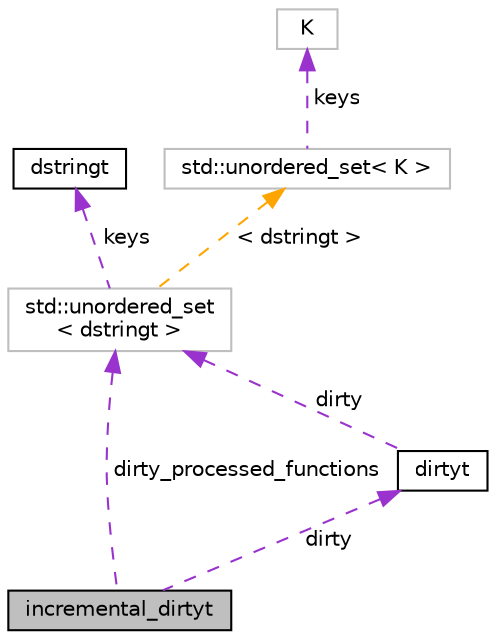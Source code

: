 digraph "incremental_dirtyt"
{
 // LATEX_PDF_SIZE
  bgcolor="transparent";
  edge [fontname="Helvetica",fontsize="10",labelfontname="Helvetica",labelfontsize="10"];
  node [fontname="Helvetica",fontsize="10",shape=record];
  Node1 [label="incremental_dirtyt",height=0.2,width=0.4,color="black", fillcolor="grey75", style="filled", fontcolor="black",tooltip="Wrapper for dirtyt that permits incremental population, ensuring each function is analysed exactly on..."];
  Node2 -> Node1 [dir="back",color="darkorchid3",fontsize="10",style="dashed",label=" dirty_processed_functions" ,fontname="Helvetica"];
  Node2 [label="std::unordered_set\l\< dstringt \>",height=0.2,width=0.4,color="grey75",tooltip=" "];
  Node3 -> Node2 [dir="back",color="darkorchid3",fontsize="10",style="dashed",label=" keys" ,fontname="Helvetica"];
  Node3 [label="dstringt",height=0.2,width=0.4,color="black",URL="$classdstringt.html",tooltip="dstringt has one field, an unsigned integer no which is an index into a static table of strings."];
  Node4 -> Node2 [dir="back",color="orange",fontsize="10",style="dashed",label=" \< dstringt \>" ,fontname="Helvetica"];
  Node4 [label="std::unordered_set\< K \>",height=0.2,width=0.4,color="grey75",tooltip="STL class."];
  Node5 -> Node4 [dir="back",color="darkorchid3",fontsize="10",style="dashed",label=" keys" ,fontname="Helvetica"];
  Node5 [label="K",height=0.2,width=0.4,color="grey75",tooltip=" "];
  Node6 -> Node1 [dir="back",color="darkorchid3",fontsize="10",style="dashed",label=" dirty" ,fontname="Helvetica"];
  Node6 [label="dirtyt",height=0.2,width=0.4,color="black",URL="$classdirtyt.html",tooltip="Dirty variables are ones which have their address taken so we can't reliably work out where they may ..."];
  Node2 -> Node6 [dir="back",color="darkorchid3",fontsize="10",style="dashed",label=" dirty" ,fontname="Helvetica"];
}
